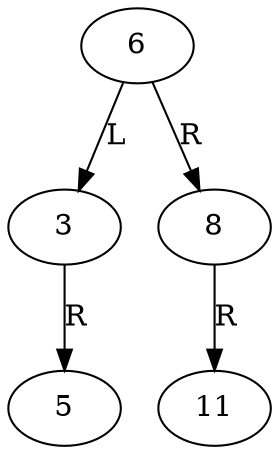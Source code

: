 digraph AVLTree {
    6 -> 3 [label="L"];
    3 -> 5 [label="R"];
    6 -> 8 [label="R"];
    8 -> 11 [label="R"];
}
